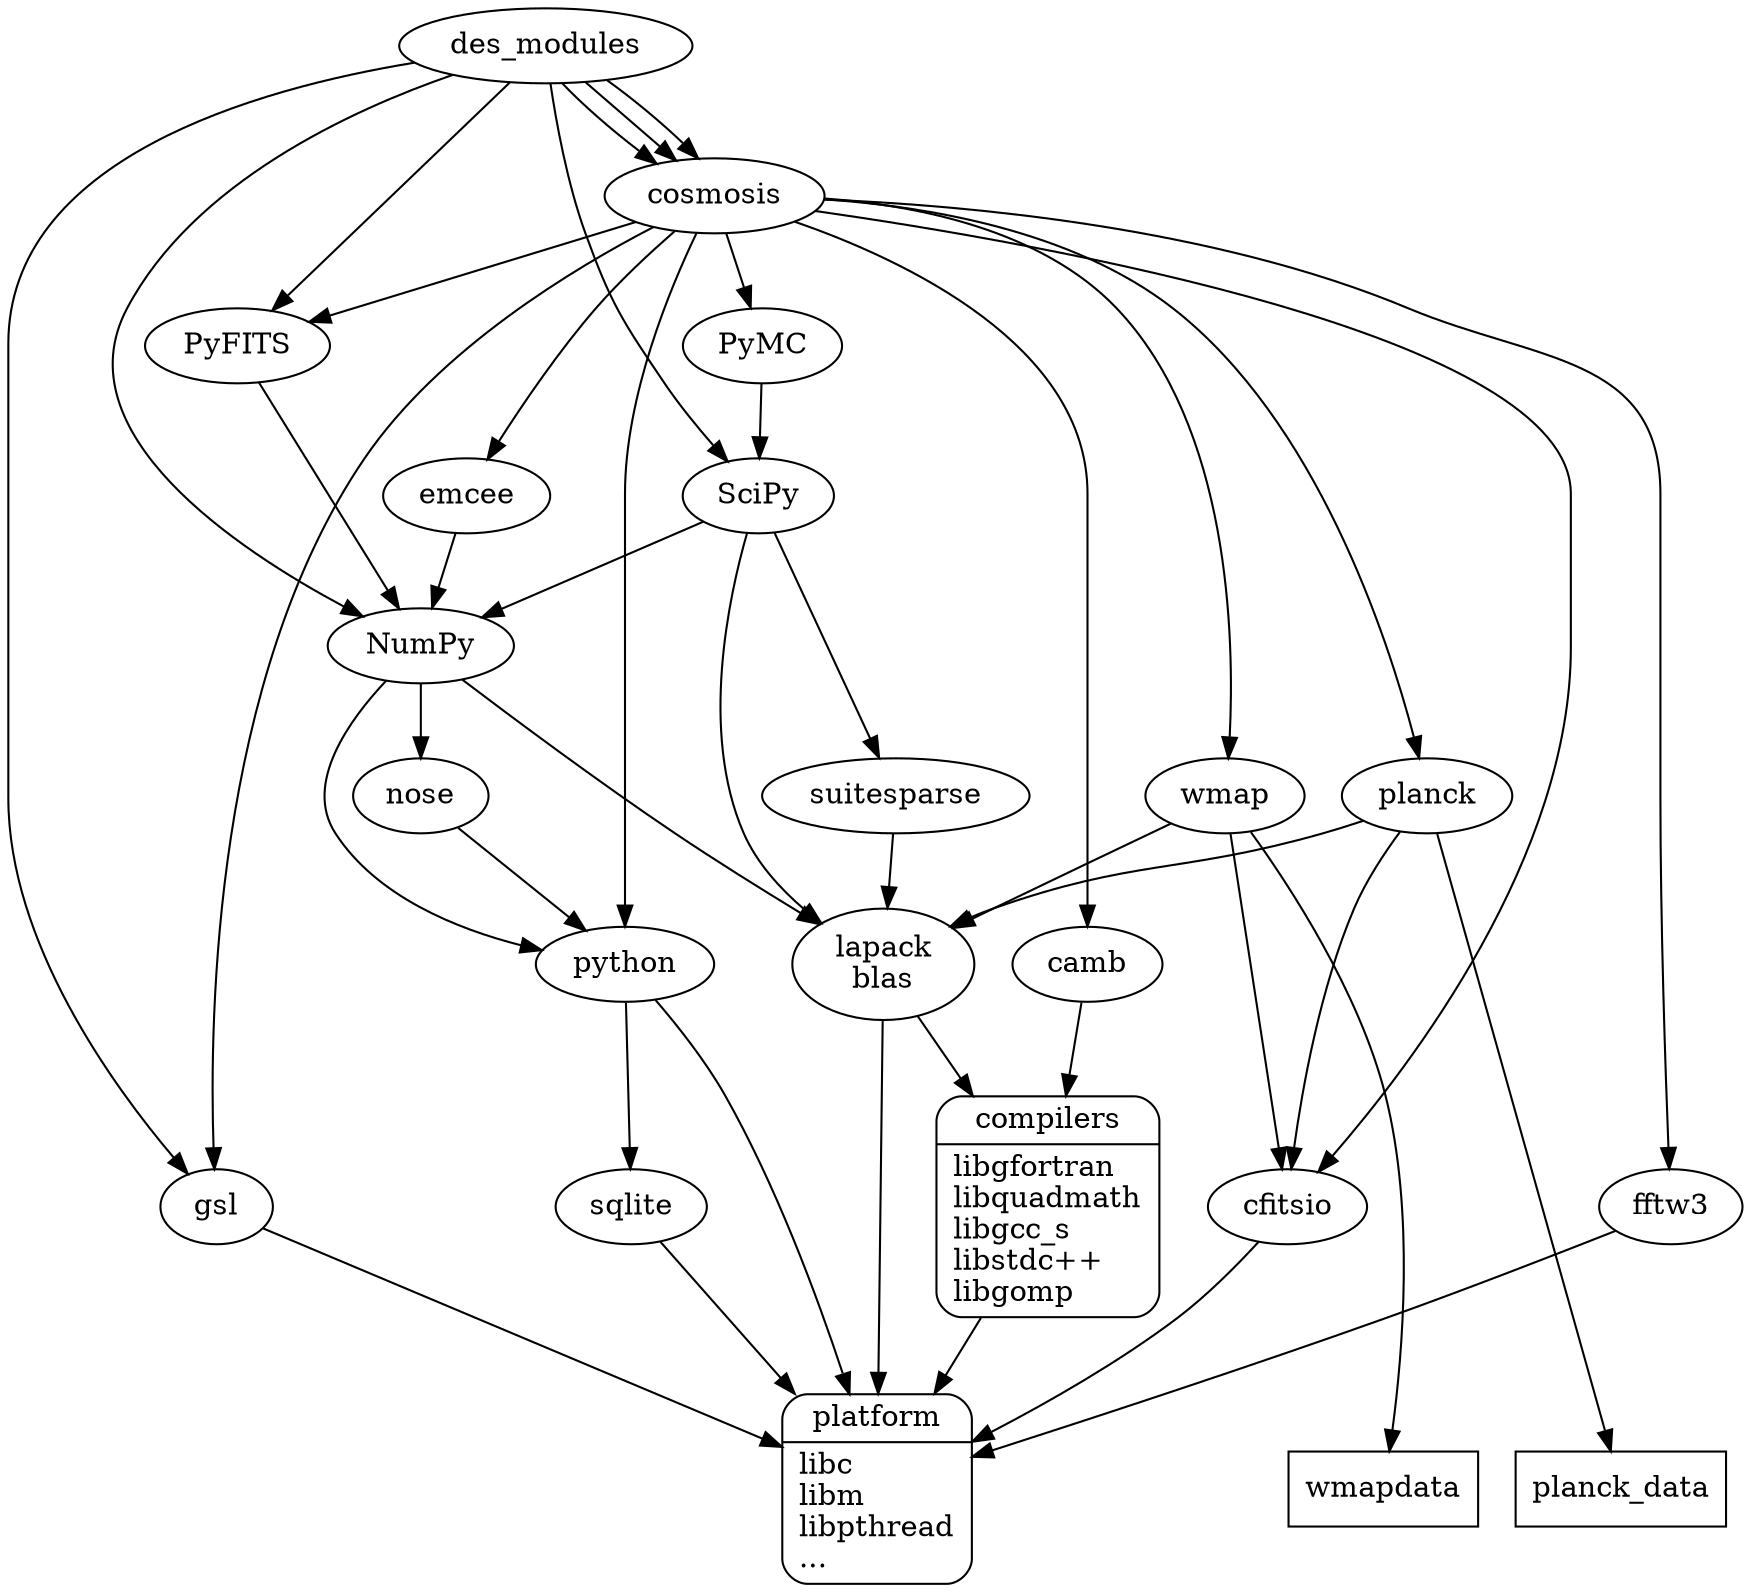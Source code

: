 
digraph depends
{

  subgraph lowest
  {
    rank=same;
    platform         [shape=Mrecord, label="{platform | libc \llibm\llibpthread\l...\l}"];
    wmapdata [ label="wmapdata", shape=box];
    planck_data [ label="planck_data", shape=box];
  }

  subgraph two
  {
    rank=same;
    compilers [shape=Mrecord, label="{compilers | libgfortran\llibquadmath\llibgcc_s\llibstdc++\llibgomp\l}"]  ;
    sqlite  [ label="sqlite"];
    cfitsio [ label="cfitsio"];
    gsl     [ label="gsl"];
    fftw3   [ label="fftw3"];
  }

  subgraph three
  {
    rank=same;
    python  [ label="python"];
    lapack  [ label="lapack\nblas\n"];
    camb [ label="camb"];
  }

  subgraph four
  {
    rank=same;
    wmap [ label="wmap"];
    planck [ label="planck"];
    suitesparse [ label="suitesparse"];
  }

  suitesparse -> lapack;
  compilers -> platform;
  lapack -> compilers;
  wmap -> wmapdata;
  planck -> planck_data;
  wmap -> lapack;
  wmap -> cfitsio;
  planck -> lapack;
  planck -> cfitsio;
  camb -> compilers;

  SciPy -> NumPy -> python;
  SciPy -> suitesparse;
  SciPy -> lapack;
  NumPy -> lapack;
  NumPy -> nose;
  nose -> python;
  PyFITS -> NumPy;
  PyMC -> SciPy;
  emcee -> NumPy;

  cosmosis;

  cosmosis -> camb;
  cosmosis -> planck;
  cosmosis -> wmap;
  cosmosis -> PyMC;
  cosmosis -> emcee;
  cosmosis -> PyFITS;
  cosmosis -> gsl;
  cosmosis -> fftw3;

  des_modules;

  des_modules -> cosmosis;


  cfitsio -> platform;
  gsl -> platform;
  fftw3 -> platform;
  lapack -> platform;

  des_modules -> cosmosis;
  des_modules -> gsl;
  des_modules -> PyFITS;
  des_modules -> cosmosis;
  des_modules -> SciPy;
  des_modules -> NumPy;

  cosmosis -> cfitsio;
  cosmosis -> python;
  python [ label="python" ];
  python -> platform;
  python -> sqlite;
  sqlite -> platform;
}

